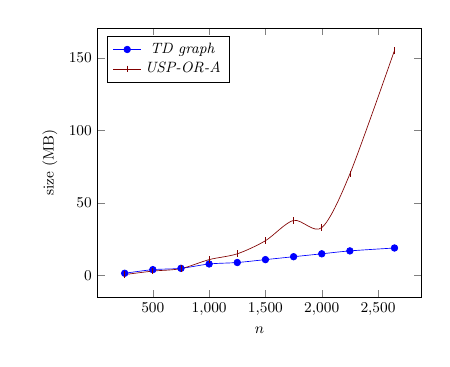 \tikzstyle{textstyle}=[font=\fontsize{9}{9}\selectfont]
\begin{tikzpicture}[textstyle, scale=0.6]
    \begin{axis}[
        xlabel={$n$},
        ylabel={size (MB)},
		legend pos=north west
        ]
        
    \addplot[smooth,mark=*,color=blue, solid] plot coordinates {
		(250,1.6)
		(500,4.1)
		(750,5)
		(1000,8)
		(1250,9)
		(1500,11)
		(1750,13)
		(2000,15)
		(2250,17)
		(2646,19)
    };
    \addlegendentry{\textit{TD graph}}
    
    \addplot[smooth,mark=|,color=black!50!red, solid] plot coordinates {
		(250,0.7)
		(500,3.1)
		(750,4.8)
		(1000,11)
		(1250,15)
		(1500,24)
		(1750,38)
		(2000,33)
		(2250,70)
		(2646,155)
    };
    \addlegendentry{\textit{USP-OR-A}}
    
    \end{axis}
\end{tikzpicture}